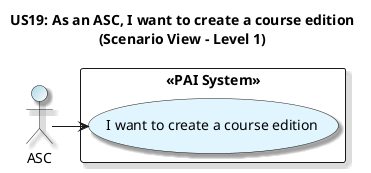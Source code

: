 @startuml
!pragma layout smetana

title US19: As an ASC, I want to create a course edition\n(Scenario View - Level 1)
skinparam {
  ActivityPadding 2
  ActivityMargin 2
  BoxPadding 2
}
skinparam sequence {
    LifeLineBorderColor Grey
    LifeLineBackgroundColor HoneyDew
}
skinparam defaultTextAlignment center
skinparam shadowing true

left to right direction
actor ASC #LightBlue/White

rectangle "<<PAI System>>" {
usecase "I want to create a course edition" as UC19 #E1F5FE
}


ASC --> UC19

@enduml